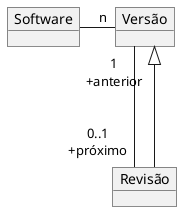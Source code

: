 @startuml mod08ima02
skinparam ClassAttributeIconSize 0
skinparam Linetype ortho
object "Software" as so
object "Versão" as ve
object "Revisão" as re
so -right-"n" ve
re --|> ve
ve "1\n+anterior"---"0..1\n+próximo" re
@enduml

